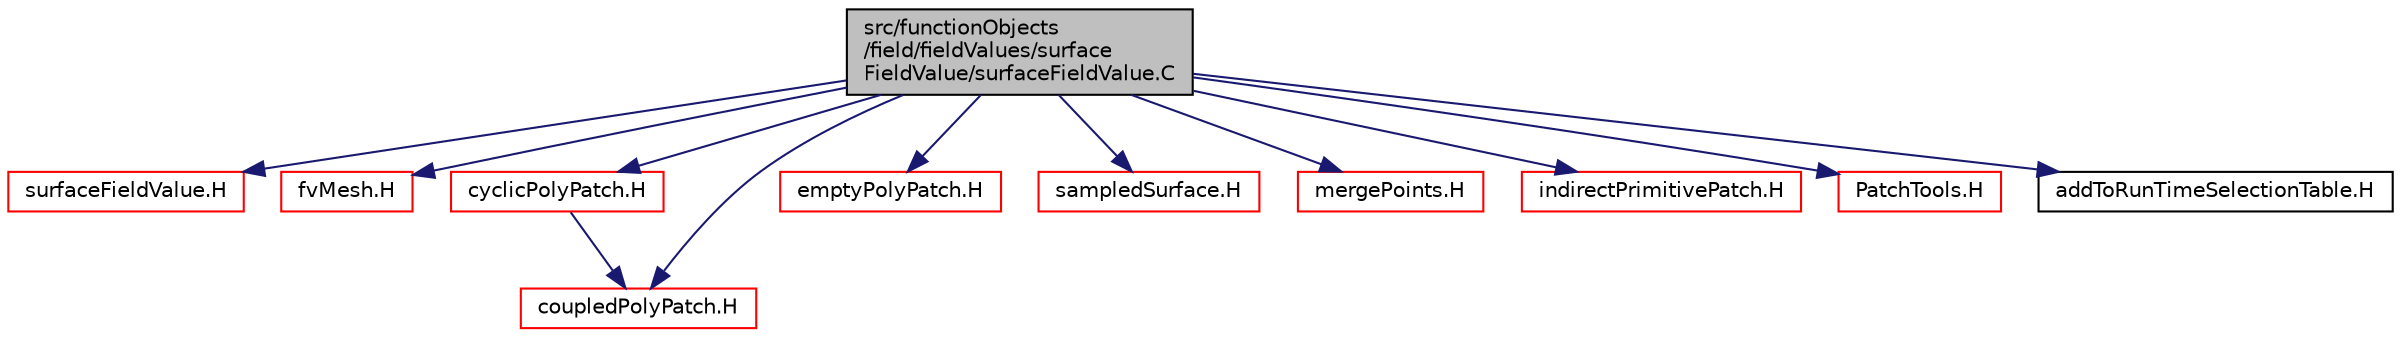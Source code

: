 digraph "src/functionObjects/field/fieldValues/surfaceFieldValue/surfaceFieldValue.C"
{
  bgcolor="transparent";
  edge [fontname="Helvetica",fontsize="10",labelfontname="Helvetica",labelfontsize="10"];
  node [fontname="Helvetica",fontsize="10",shape=record];
  Node0 [label="src/functionObjects\l/field/fieldValues/surface\lFieldValue/surfaceFieldValue.C",height=0.2,width=0.4,color="black", fillcolor="grey75", style="filled", fontcolor="black"];
  Node0 -> Node1 [color="midnightblue",fontsize="10",style="solid",fontname="Helvetica"];
  Node1 [label="surfaceFieldValue.H",height=0.2,width=0.4,color="red",URL="$a04652.html"];
  Node0 -> Node129 [color="midnightblue",fontsize="10",style="solid",fontname="Helvetica"];
  Node129 [label="fvMesh.H",height=0.2,width=0.4,color="red",URL="$a03719.html"];
  Node0 -> Node296 [color="midnightblue",fontsize="10",style="solid",fontname="Helvetica"];
  Node296 [label="cyclicPolyPatch.H",height=0.2,width=0.4,color="red",URL="$a12455.html"];
  Node296 -> Node297 [color="midnightblue",fontsize="10",style="solid",fontname="Helvetica"];
  Node297 [label="coupledPolyPatch.H",height=0.2,width=0.4,color="red",URL="$a12443.html"];
  Node0 -> Node304 [color="midnightblue",fontsize="10",style="solid",fontname="Helvetica"];
  Node304 [label="emptyPolyPatch.H",height=0.2,width=0.4,color="red",URL="$a12467.html"];
  Node0 -> Node297 [color="midnightblue",fontsize="10",style="solid",fontname="Helvetica"];
  Node0 -> Node305 [color="midnightblue",fontsize="10",style="solid",fontname="Helvetica"];
  Node305 [label="sampledSurface.H",height=0.2,width=0.4,color="red",URL="$a15134.html"];
  Node0 -> Node366 [color="midnightblue",fontsize="10",style="solid",fontname="Helvetica"];
  Node366 [label="mergePoints.H",height=0.2,width=0.4,color="red",URL="$a12146.html",tooltip="Merge points. See below. "];
  Node0 -> Node367 [color="midnightblue",fontsize="10",style="solid",fontname="Helvetica"];
  Node367 [label="indirectPrimitivePatch.H",height=0.2,width=0.4,color="red",URL="$a12755.html"];
  Node0 -> Node370 [color="midnightblue",fontsize="10",style="solid",fontname="Helvetica"];
  Node370 [label="PatchTools.H",height=0.2,width=0.4,color="red",URL="$a12620.html"];
  Node0 -> Node373 [color="midnightblue",fontsize="10",style="solid",fontname="Helvetica"];
  Node373 [label="addToRunTimeSelectionTable.H",height=0.2,width=0.4,color="black",URL="$a09989.html",tooltip="Macros for easy insertion into run-time selection tables. "];
}
